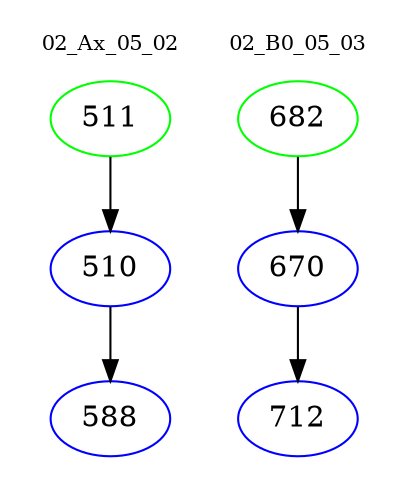 digraph{
subgraph cluster_0 {
color = white
label = "02_Ax_05_02";
fontsize=10;
T0_511 [label="511", color="green"]
T0_511 -> T0_510 [color="black"]
T0_510 [label="510", color="blue"]
T0_510 -> T0_588 [color="black"]
T0_588 [label="588", color="blue"]
}
subgraph cluster_1 {
color = white
label = "02_B0_05_03";
fontsize=10;
T1_682 [label="682", color="green"]
T1_682 -> T1_670 [color="black"]
T1_670 [label="670", color="blue"]
T1_670 -> T1_712 [color="black"]
T1_712 [label="712", color="blue"]
}
}
